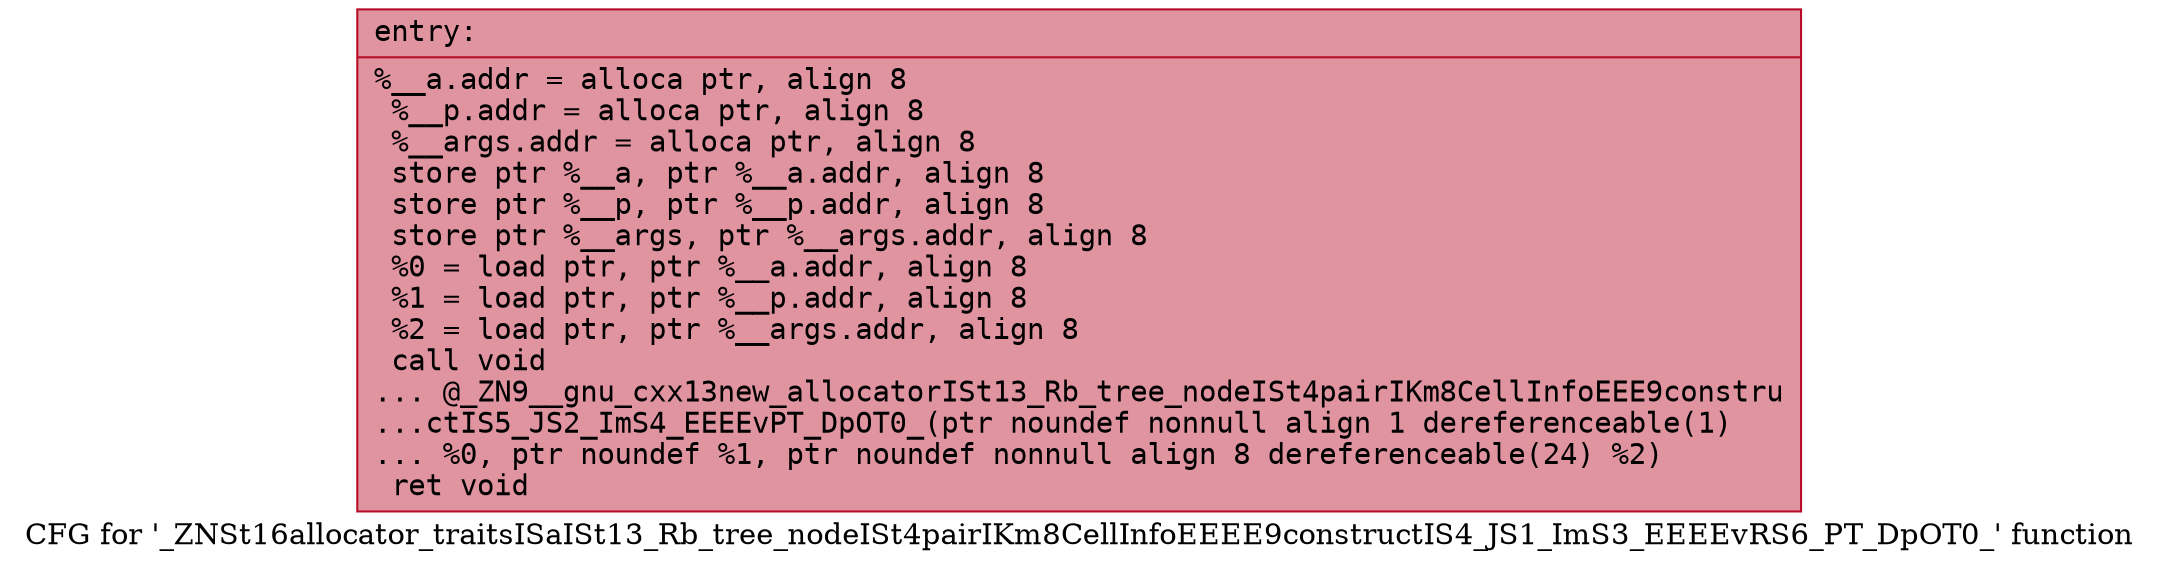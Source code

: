 digraph "CFG for '_ZNSt16allocator_traitsISaISt13_Rb_tree_nodeISt4pairIKm8CellInfoEEEE9constructIS4_JS1_ImS3_EEEEvRS6_PT_DpOT0_' function" {
	label="CFG for '_ZNSt16allocator_traitsISaISt13_Rb_tree_nodeISt4pairIKm8CellInfoEEEE9constructIS4_JS1_ImS3_EEEEvRS6_PT_DpOT0_' function";

	Node0x560dca06f5c0 [shape=record,color="#b70d28ff", style=filled, fillcolor="#b70d2870" fontname="Courier",label="{entry:\l|  %__a.addr = alloca ptr, align 8\l  %__p.addr = alloca ptr, align 8\l  %__args.addr = alloca ptr, align 8\l  store ptr %__a, ptr %__a.addr, align 8\l  store ptr %__p, ptr %__p.addr, align 8\l  store ptr %__args, ptr %__args.addr, align 8\l  %0 = load ptr, ptr %__a.addr, align 8\l  %1 = load ptr, ptr %__p.addr, align 8\l  %2 = load ptr, ptr %__args.addr, align 8\l  call void\l... @_ZN9__gnu_cxx13new_allocatorISt13_Rb_tree_nodeISt4pairIKm8CellInfoEEE9constru\l...ctIS5_JS2_ImS4_EEEEvPT_DpOT0_(ptr noundef nonnull align 1 dereferenceable(1)\l... %0, ptr noundef %1, ptr noundef nonnull align 8 dereferenceable(24) %2)\l  ret void\l}"];
}

